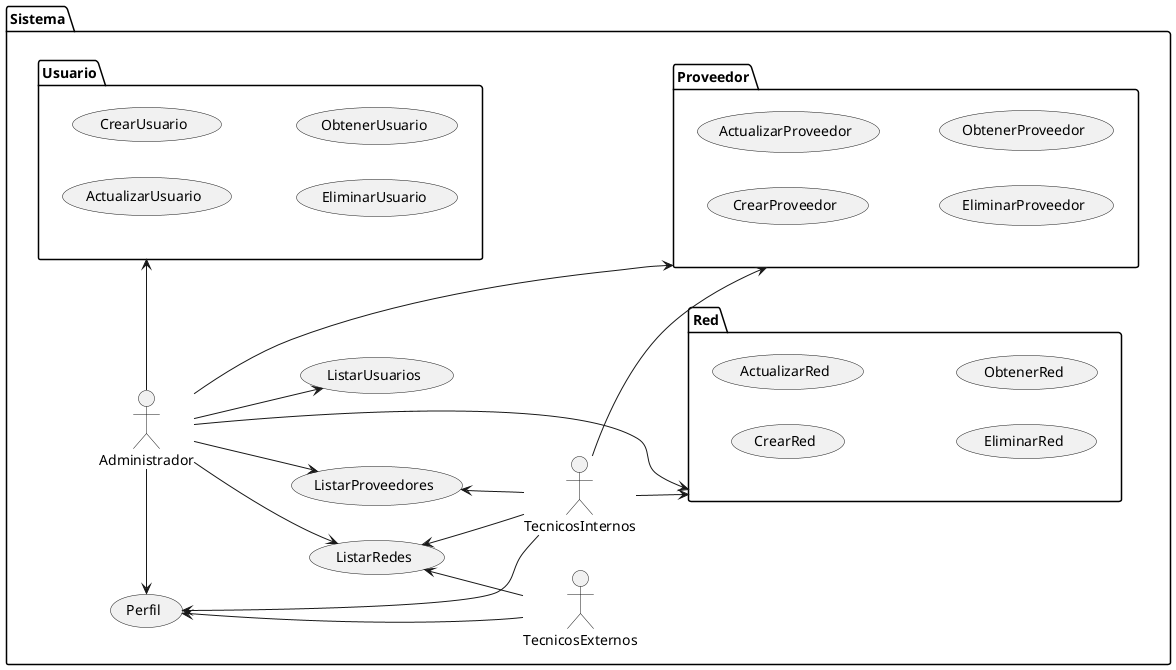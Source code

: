 @startuml casos de uso

left to right direction

package Sistema {
    actor Administrador
    actor TecnicosInternos
    actor TecnicosExternos

    usecase ListarUsuarios
    usecase ListarProveedores
    usecase ListarRedes
    usecase Perfil

    package Usuario {
        usecase CrearUsuario
        usecase ActualizarUsuario
        usecase EliminarUsuario
        usecase ObtenerUsuario
    }

    Administrador -l-> Usuario

    package Red {
        usecase CrearRed
        usecase ActualizarRed
        usecase EliminarRed
        usecase ObtenerRed
    }

    Administrador --> Red
    TecnicosInternos --> Red

    package Proveedor {
        usecase CrearProveedor
        usecase ActualizarProveedor
        usecase EliminarProveedor
        usecase ObtenerProveedor
    }

    Administrador --> Proveedor
    TecnicosInternos --> Proveedor

    Administrador --> ListarUsuarios
    Administrador --> ListarRedes
    Administrador --> ListarProveedores 
    Administrador -l-> Perfil 

    TecnicosInternos -u-> ListarProveedores
    TecnicosInternos -u-> ListarRedes
    TecnicosInternos -u-> Perfil
    TecnicosExternos -u-> ListarRedes
    TecnicosExternos -u-> Perfil

}

@enduml